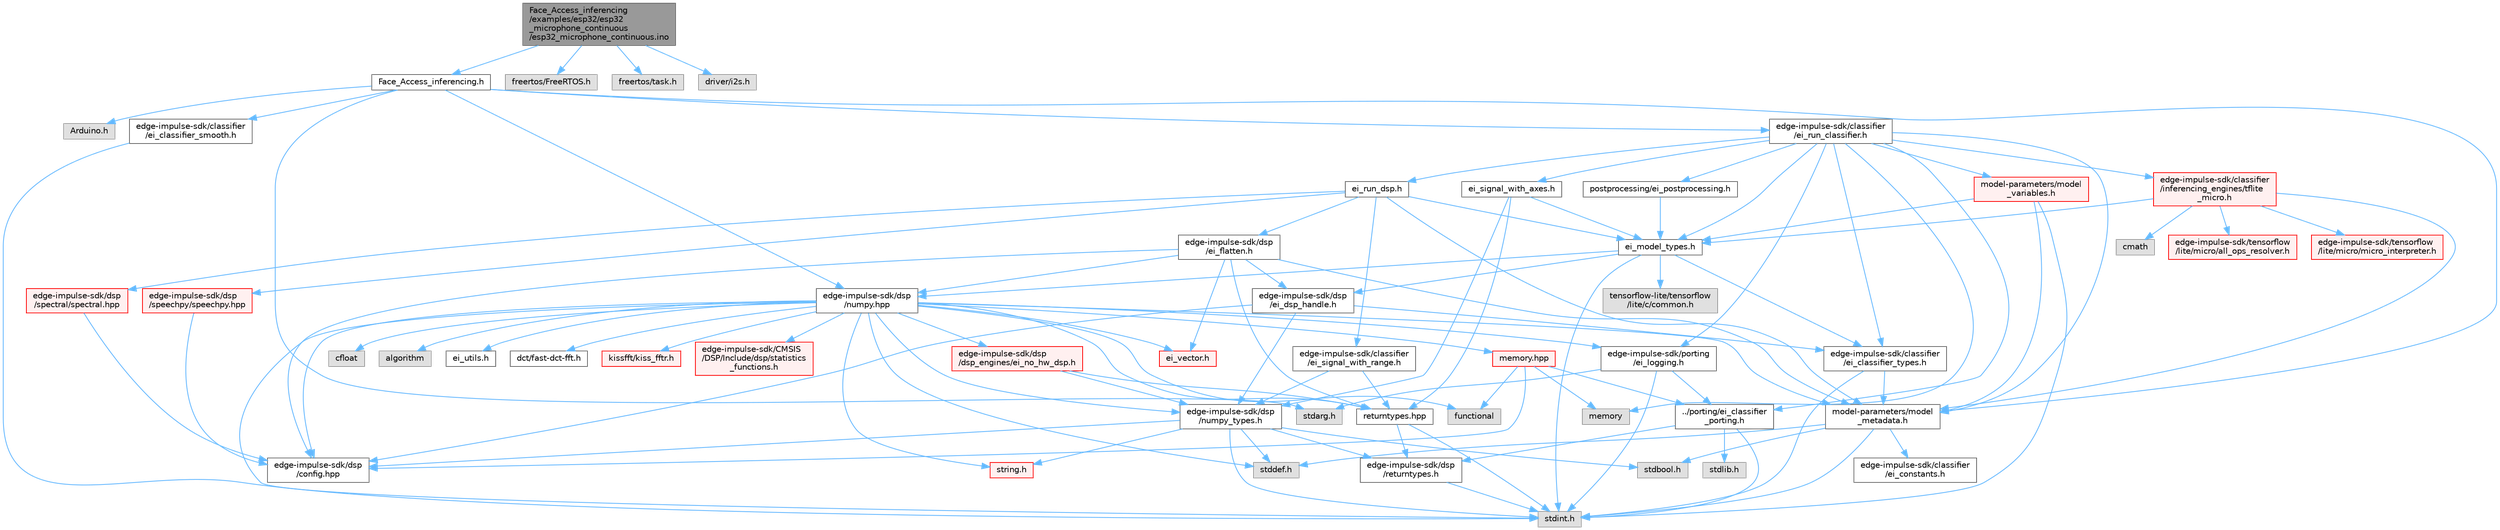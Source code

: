 digraph "Face_Access_inferencing/examples/esp32/esp32_microphone_continuous/esp32_microphone_continuous.ino"
{
 // LATEX_PDF_SIZE
  bgcolor="transparent";
  edge [fontname=Helvetica,fontsize=10,labelfontname=Helvetica,labelfontsize=10];
  node [fontname=Helvetica,fontsize=10,shape=box,height=0.2,width=0.4];
  Node1 [id="Node000001",label="Face_Access_inferencing\l/examples/esp32/esp32\l_microphone_continuous\l/esp32_microphone_continuous.ino",height=0.2,width=0.4,color="gray40", fillcolor="grey60", style="filled", fontcolor="black",tooltip=" "];
  Node1 -> Node2 [id="edge1_Node000001_Node000002",color="steelblue1",style="solid",tooltip=" "];
  Node2 [id="Node000002",label="Face_Access_inferencing.h",height=0.2,width=0.4,color="grey40", fillcolor="white", style="filled",URL="$_face___access__inferencing_8h.html",tooltip=" "];
  Node2 -> Node3 [id="edge2_Node000002_Node000003",color="steelblue1",style="solid",tooltip=" "];
  Node3 [id="Node000003",label="Arduino.h",height=0.2,width=0.4,color="grey60", fillcolor="#E0E0E0", style="filled",tooltip=" "];
  Node2 -> Node4 [id="edge3_Node000002_Node000004",color="steelblue1",style="solid",tooltip=" "];
  Node4 [id="Node000004",label="stdarg.h",height=0.2,width=0.4,color="grey60", fillcolor="#E0E0E0", style="filled",tooltip=" "];
  Node2 -> Node5 [id="edge4_Node000002_Node000005",color="steelblue1",style="solid",tooltip=" "];
  Node5 [id="Node000005",label="edge-impulse-sdk/classifier\l/ei_run_classifier.h",height=0.2,width=0.4,color="grey40", fillcolor="white", style="filled",URL="$ei__run__classifier_8h.html",tooltip=" "];
  Node5 -> Node6 [id="edge5_Node000005_Node000006",color="steelblue1",style="solid",tooltip=" "];
  Node6 [id="Node000006",label="ei_model_types.h",height=0.2,width=0.4,color="grey40", fillcolor="white", style="filled",URL="$ei__model__types_8h.html",tooltip=" "];
  Node6 -> Node7 [id="edge6_Node000006_Node000007",color="steelblue1",style="solid",tooltip=" "];
  Node7 [id="Node000007",label="stdint.h",height=0.2,width=0.4,color="grey60", fillcolor="#E0E0E0", style="filled",tooltip=" "];
  Node6 -> Node8 [id="edge7_Node000006_Node000008",color="steelblue1",style="solid",tooltip=" "];
  Node8 [id="Node000008",label="edge-impulse-sdk/classifier\l/ei_classifier_types.h",height=0.2,width=0.4,color="grey40", fillcolor="white", style="filled",URL="$ei__classifier__types_8h.html",tooltip=" "];
  Node8 -> Node7 [id="edge8_Node000008_Node000007",color="steelblue1",style="solid",tooltip=" "];
  Node8 -> Node9 [id="edge9_Node000008_Node000009",color="steelblue1",style="solid",tooltip=" "];
  Node9 [id="Node000009",label="model-parameters/model\l_metadata.h",height=0.2,width=0.4,color="grey40", fillcolor="white", style="filled",URL="$model__metadata_8h.html",tooltip=" "];
  Node9 -> Node7 [id="edge10_Node000009_Node000007",color="steelblue1",style="solid",tooltip=" "];
  Node9 -> Node10 [id="edge11_Node000009_Node000010",color="steelblue1",style="solid",tooltip=" "];
  Node10 [id="Node000010",label="stdbool.h",height=0.2,width=0.4,color="grey60", fillcolor="#E0E0E0", style="filled",tooltip=" "];
  Node9 -> Node11 [id="edge12_Node000009_Node000011",color="steelblue1",style="solid",tooltip=" "];
  Node11 [id="Node000011",label="stddef.h",height=0.2,width=0.4,color="grey60", fillcolor="#E0E0E0", style="filled",tooltip=" "];
  Node9 -> Node12 [id="edge13_Node000009_Node000012",color="steelblue1",style="solid",tooltip=" "];
  Node12 [id="Node000012",label="edge-impulse-sdk/classifier\l/ei_constants.h",height=0.2,width=0.4,color="grey40", fillcolor="white", style="filled",URL="$ei__constants_8h.html",tooltip=" "];
  Node6 -> Node13 [id="edge14_Node000006_Node000013",color="steelblue1",style="solid",tooltip=" "];
  Node13 [id="Node000013",label="edge-impulse-sdk/dsp\l/ei_dsp_handle.h",height=0.2,width=0.4,color="grey40", fillcolor="white", style="filled",URL="$ei__dsp__handle_8h.html",tooltip=" "];
  Node13 -> Node14 [id="edge15_Node000013_Node000014",color="steelblue1",style="solid",tooltip=" "];
  Node14 [id="Node000014",label="edge-impulse-sdk/dsp\l/config.hpp",height=0.2,width=0.4,color="grey40", fillcolor="white", style="filled",URL="$config_8hpp.html",tooltip=" "];
  Node13 -> Node15 [id="edge16_Node000013_Node000015",color="steelblue1",style="solid",tooltip=" "];
  Node15 [id="Node000015",label="edge-impulse-sdk/dsp\l/numpy_types.h",height=0.2,width=0.4,color="grey40", fillcolor="white", style="filled",URL="$numpy__types_8h.html",tooltip=" "];
  Node15 -> Node7 [id="edge17_Node000015_Node000007",color="steelblue1",style="solid",tooltip=" "];
  Node15 -> Node10 [id="edge18_Node000015_Node000010",color="steelblue1",style="solid",tooltip=" "];
  Node15 -> Node16 [id="edge19_Node000015_Node000016",color="steelblue1",style="solid",tooltip=" "];
  Node16 [id="Node000016",label="string.h",height=0.2,width=0.4,color="red", fillcolor="#FFF0F0", style="filled",URL="$string_8h.html",tooltip=" "];
  Node15 -> Node11 [id="edge20_Node000015_Node000011",color="steelblue1",style="solid",tooltip=" "];
  Node15 -> Node14 [id="edge21_Node000015_Node000014",color="steelblue1",style="solid",tooltip=" "];
  Node15 -> Node35 [id="edge22_Node000015_Node000035",color="steelblue1",style="solid",tooltip=" "];
  Node35 [id="Node000035",label="edge-impulse-sdk/dsp\l/returntypes.h",height=0.2,width=0.4,color="grey40", fillcolor="white", style="filled",URL="$returntypes_8h.html",tooltip=" "];
  Node35 -> Node7 [id="edge23_Node000035_Node000007",color="steelblue1",style="solid",tooltip=" "];
  Node13 -> Node8 [id="edge24_Node000013_Node000008",color="steelblue1",style="solid",tooltip=" "];
  Node6 -> Node36 [id="edge25_Node000006_Node000036",color="steelblue1",style="solid",tooltip=" "];
  Node36 [id="Node000036",label="edge-impulse-sdk/dsp\l/numpy.hpp",height=0.2,width=0.4,color="grey40", fillcolor="white", style="filled",URL="$numpy_8hpp.html",tooltip=" "];
  Node36 -> Node7 [id="edge26_Node000036_Node000007",color="steelblue1",style="solid",tooltip=" "];
  Node36 -> Node16 [id="edge27_Node000036_Node000016",color="steelblue1",style="solid",tooltip=" "];
  Node36 -> Node11 [id="edge28_Node000036_Node000011",color="steelblue1",style="solid",tooltip=" "];
  Node36 -> Node37 [id="edge29_Node000036_Node000037",color="steelblue1",style="solid",tooltip=" "];
  Node37 [id="Node000037",label="cfloat",height=0.2,width=0.4,color="grey60", fillcolor="#E0E0E0", style="filled",tooltip=" "];
  Node36 -> Node38 [id="edge30_Node000036_Node000038",color="steelblue1",style="solid",tooltip=" "];
  Node38 [id="Node000038",label="ei_vector.h",height=0.2,width=0.4,color="red", fillcolor="#FFF0F0", style="filled",URL="$ei__vector_8h.html",tooltip=" "];
  Node36 -> Node28 [id="edge31_Node000036_Node000028",color="steelblue1",style="solid",tooltip=" "];
  Node28 [id="Node000028",label="algorithm",height=0.2,width=0.4,color="grey60", fillcolor="#E0E0E0", style="filled",tooltip=" "];
  Node36 -> Node15 [id="edge32_Node000036_Node000015",color="steelblue1",style="solid",tooltip=" "];
  Node36 -> Node14 [id="edge33_Node000036_Node000014",color="steelblue1",style="solid",tooltip=" "];
  Node36 -> Node46 [id="edge34_Node000036_Node000046",color="steelblue1",style="solid",tooltip=" "];
  Node46 [id="Node000046",label="returntypes.hpp",height=0.2,width=0.4,color="grey40", fillcolor="white", style="filled",URL="$returntypes_8hpp.html",tooltip=" "];
  Node46 -> Node7 [id="edge35_Node000046_Node000007",color="steelblue1",style="solid",tooltip=" "];
  Node46 -> Node35 [id="edge36_Node000046_Node000035",color="steelblue1",style="solid",tooltip=" "];
  Node36 -> Node40 [id="edge37_Node000036_Node000040",color="steelblue1",style="solid",tooltip=" "];
  Node40 [id="Node000040",label="memory.hpp",height=0.2,width=0.4,color="red", fillcolor="#FFF0F0", style="filled",URL="$memory_8hpp.html",tooltip=" "];
  Node40 -> Node41 [id="edge38_Node000040_Node000041",color="steelblue1",style="solid",tooltip=" "];
  Node41 [id="Node000041",label="functional",height=0.2,width=0.4,color="grey60", fillcolor="#E0E0E0", style="filled",tooltip=" "];
  Node40 -> Node30 [id="edge39_Node000040_Node000030",color="steelblue1",style="solid",tooltip=" "];
  Node30 [id="Node000030",label="memory",height=0.2,width=0.4,color="grey60", fillcolor="#E0E0E0", style="filled",tooltip=" "];
  Node40 -> Node43 [id="edge40_Node000040_Node000043",color="steelblue1",style="solid",tooltip=" "];
  Node43 [id="Node000043",label="../porting/ei_classifier\l_porting.h",height=0.2,width=0.4,color="grey40", fillcolor="white", style="filled",URL="$ei__classifier__porting_8h.html",tooltip=" "];
  Node43 -> Node7 [id="edge41_Node000043_Node000007",color="steelblue1",style="solid",tooltip=" "];
  Node43 -> Node44 [id="edge42_Node000043_Node000044",color="steelblue1",style="solid",tooltip=" "];
  Node44 [id="Node000044",label="stdlib.h",height=0.2,width=0.4,color="grey60", fillcolor="#E0E0E0", style="filled",tooltip=" "];
  Node43 -> Node35 [id="edge43_Node000043_Node000035",color="steelblue1",style="solid",tooltip=" "];
  Node40 -> Node14 [id="edge44_Node000040_Node000014",color="steelblue1",style="solid",tooltip=" "];
  Node36 -> Node47 [id="edge45_Node000036_Node000047",color="steelblue1",style="solid",tooltip=" "];
  Node47 [id="Node000047",label="ei_utils.h",height=0.2,width=0.4,color="grey40", fillcolor="white", style="filled",URL="$ei__utils_8h.html",tooltip=" "];
  Node36 -> Node48 [id="edge46_Node000036_Node000048",color="steelblue1",style="solid",tooltip=" "];
  Node48 [id="Node000048",label="dct/fast-dct-fft.h",height=0.2,width=0.4,color="grey40", fillcolor="white", style="filled",URL="$fast-dct-fft_8h.html",tooltip=" "];
  Node36 -> Node49 [id="edge47_Node000036_Node000049",color="steelblue1",style="solid",tooltip=" "];
  Node49 [id="Node000049",label="kissfft/kiss_fftr.h",height=0.2,width=0.4,color="red", fillcolor="#FFF0F0", style="filled",URL="$_face___access__inferencing_2src_2edge-impulse-sdk_2dsp_2kissfft_2kiss__fftr_8h.html",tooltip=" "];
  Node36 -> Node52 [id="edge48_Node000036_Node000052",color="steelblue1",style="solid",tooltip=" "];
  Node52 [id="Node000052",label="edge-impulse-sdk/porting\l/ei_logging.h",height=0.2,width=0.4,color="grey40", fillcolor="white", style="filled",URL="$ei__logging_8h.html",tooltip=" "];
  Node52 -> Node7 [id="edge49_Node000052_Node000007",color="steelblue1",style="solid",tooltip=" "];
  Node52 -> Node4 [id="edge50_Node000052_Node000004",color="steelblue1",style="solid",tooltip=" "];
  Node52 -> Node43 [id="edge51_Node000052_Node000043",color="steelblue1",style="solid",tooltip=" "];
  Node36 -> Node9 [id="edge52_Node000036_Node000009",color="steelblue1",style="solid",tooltip=" "];
  Node36 -> Node53 [id="edge53_Node000036_Node000053",color="steelblue1",style="solid",tooltip=" "];
  Node53 [id="Node000053",label="edge-impulse-sdk/dsp\l/dsp_engines/ei_no_hw_dsp.h",height=0.2,width=0.4,color="red", fillcolor="#FFF0F0", style="filled",URL="$ei__no__hw__dsp_8h.html",tooltip=" "];
  Node53 -> Node46 [id="edge54_Node000053_Node000046",color="steelblue1",style="solid",tooltip=" "];
  Node53 -> Node15 [id="edge55_Node000053_Node000015",color="steelblue1",style="solid",tooltip=" "];
  Node36 -> Node54 [id="edge56_Node000036_Node000054",color="steelblue1",style="solid",tooltip=" "];
  Node54 [id="Node000054",label="edge-impulse-sdk/CMSIS\l/DSP/Include/dsp/statistics\l_functions.h",height=0.2,width=0.4,color="red", fillcolor="#FFF0F0", style="filled",URL="$statistics__functions_8h.html",tooltip=" "];
  Node36 -> Node41 [id="edge57_Node000036_Node000041",color="steelblue1",style="solid",tooltip=" "];
  Node6 -> Node64 [id="edge58_Node000006_Node000064",color="steelblue1",style="solid",tooltip=" "];
  Node64 [id="Node000064",label="tensorflow-lite/tensorflow\l/lite/c/common.h",height=0.2,width=0.4,color="grey60", fillcolor="#E0E0E0", style="filled",tooltip=" "];
  Node5 -> Node9 [id="edge59_Node000005_Node000009",color="steelblue1",style="solid",tooltip=" "];
  Node5 -> Node65 [id="edge60_Node000005_Node000065",color="steelblue1",style="solid",tooltip=" "];
  Node65 [id="Node000065",label="ei_run_dsp.h",height=0.2,width=0.4,color="grey40", fillcolor="white", style="filled",URL="$ei__run__dsp_8h.html",tooltip=" "];
  Node65 -> Node6 [id="edge61_Node000065_Node000006",color="steelblue1",style="solid",tooltip=" "];
  Node65 -> Node66 [id="edge62_Node000065_Node000066",color="steelblue1",style="solid",tooltip=" "];
  Node66 [id="Node000066",label="edge-impulse-sdk/dsp\l/spectral/spectral.hpp",height=0.2,width=0.4,color="red", fillcolor="#FFF0F0", style="filled",URL="$spectral_8hpp.html",tooltip=" "];
  Node66 -> Node14 [id="edge63_Node000066_Node000014",color="steelblue1",style="solid",tooltip=" "];
  Node65 -> Node74 [id="edge64_Node000065_Node000074",color="steelblue1",style="solid",tooltip=" "];
  Node74 [id="Node000074",label="edge-impulse-sdk/dsp\l/speechpy/speechpy.hpp",height=0.2,width=0.4,color="red", fillcolor="#FFF0F0", style="filled",URL="$speechpy_8hpp.html",tooltip=" "];
  Node74 -> Node14 [id="edge65_Node000074_Node000014",color="steelblue1",style="solid",tooltip=" "];
  Node65 -> Node78 [id="edge66_Node000065_Node000078",color="steelblue1",style="solid",tooltip=" "];
  Node78 [id="Node000078",label="edge-impulse-sdk/classifier\l/ei_signal_with_range.h",height=0.2,width=0.4,color="grey40", fillcolor="white", style="filled",URL="$ei__signal__with__range_8h.html",tooltip=" "];
  Node78 -> Node15 [id="edge67_Node000078_Node000015",color="steelblue1",style="solid",tooltip=" "];
  Node78 -> Node46 [id="edge68_Node000078_Node000046",color="steelblue1",style="solid",tooltip=" "];
  Node65 -> Node79 [id="edge69_Node000065_Node000079",color="steelblue1",style="solid",tooltip=" "];
  Node79 [id="Node000079",label="edge-impulse-sdk/dsp\l/ei_flatten.h",height=0.2,width=0.4,color="grey40", fillcolor="white", style="filled",URL="$ei__flatten_8h.html",tooltip=" "];
  Node79 -> Node38 [id="edge70_Node000079_Node000038",color="steelblue1",style="solid",tooltip=" "];
  Node79 -> Node46 [id="edge71_Node000079_Node000046",color="steelblue1",style="solid",tooltip=" "];
  Node79 -> Node13 [id="edge72_Node000079_Node000013",color="steelblue1",style="solid",tooltip=" "];
  Node79 -> Node9 [id="edge73_Node000079_Node000009",color="steelblue1",style="solid",tooltip=" "];
  Node79 -> Node36 [id="edge74_Node000079_Node000036",color="steelblue1",style="solid",tooltip=" "];
  Node79 -> Node14 [id="edge75_Node000079_Node000014",color="steelblue1",style="solid",tooltip=" "];
  Node65 -> Node9 [id="edge76_Node000065_Node000009",color="steelblue1",style="solid",tooltip=" "];
  Node5 -> Node8 [id="edge77_Node000005_Node000008",color="steelblue1",style="solid",tooltip=" "];
  Node5 -> Node80 [id="edge78_Node000005_Node000080",color="steelblue1",style="solid",tooltip=" "];
  Node80 [id="Node000080",label="ei_signal_with_axes.h",height=0.2,width=0.4,color="grey40", fillcolor="white", style="filled",URL="$ei__signal__with__axes_8h.html",tooltip=" "];
  Node80 -> Node15 [id="edge79_Node000080_Node000015",color="steelblue1",style="solid",tooltip=" "];
  Node80 -> Node46 [id="edge80_Node000080_Node000046",color="steelblue1",style="solid",tooltip=" "];
  Node80 -> Node6 [id="edge81_Node000080_Node000006",color="steelblue1",style="solid",tooltip=" "];
  Node5 -> Node81 [id="edge82_Node000005_Node000081",color="steelblue1",style="solid",tooltip=" "];
  Node81 [id="Node000081",label="postprocessing/ei_postprocessing.h",height=0.2,width=0.4,color="grey40", fillcolor="white", style="filled",URL="$ei__postprocessing_8h.html",tooltip=" "];
  Node81 -> Node6 [id="edge83_Node000081_Node000006",color="steelblue1",style="solid",tooltip=" "];
  Node5 -> Node43 [id="edge84_Node000005_Node000043",color="steelblue1",style="solid",tooltip=" "];
  Node5 -> Node52 [id="edge85_Node000005_Node000052",color="steelblue1",style="solid",tooltip=" "];
  Node5 -> Node30 [id="edge86_Node000005_Node000030",color="steelblue1",style="solid",tooltip=" "];
  Node5 -> Node82 [id="edge87_Node000005_Node000082",color="steelblue1",style="solid",tooltip=" "];
  Node82 [id="Node000082",label="edge-impulse-sdk/classifier\l/inferencing_engines/tflite\l_micro.h",height=0.2,width=0.4,color="red", fillcolor="#FFF0F0", style="filled",URL="$tflite__micro_8h.html",tooltip=" "];
  Node82 -> Node9 [id="edge88_Node000082_Node000009",color="steelblue1",style="solid",tooltip=" "];
  Node82 -> Node83 [id="edge89_Node000082_Node000083",color="steelblue1",style="solid",tooltip=" "];
  Node83 [id="Node000083",label="cmath",height=0.2,width=0.4,color="grey60", fillcolor="#E0E0E0", style="filled",tooltip=" "];
  Node82 -> Node84 [id="edge90_Node000082_Node000084",color="steelblue1",style="solid",tooltip=" "];
  Node84 [id="Node000084",label="edge-impulse-sdk/tensorflow\l/lite/micro/all_ops_resolver.h",height=0.2,width=0.4,color="red", fillcolor="#FFF0F0", style="filled",URL="$_face___access__inferencing_2src_2edge-impulse-sdk_2tensorflow_2lite_2micro_2all__ops__resolver_8h.html",tooltip=" "];
  Node82 -> Node165 [id="edge91_Node000082_Node000165",color="steelblue1",style="solid",tooltip=" "];
  Node165 [id="Node000165",label="edge-impulse-sdk/tensorflow\l/lite/micro/micro_interpreter.h",height=0.2,width=0.4,color="red", fillcolor="#FFF0F0", style="filled",URL="$_face___access__inferencing_2src_2edge-impulse-sdk_2tensorflow_2lite_2micro_2micro__interpreter_8h.html",tooltip=" "];
  Node82 -> Node6 [id="edge92_Node000082_Node000006",color="steelblue1",style="solid",tooltip=" "];
  Node5 -> Node179 [id="edge93_Node000005_Node000179",color="steelblue1",style="solid",tooltip=" "];
  Node179 [id="Node000179",label="model-parameters/model\l_variables.h",height=0.2,width=0.4,color="red", fillcolor="#FFF0F0", style="filled",URL="$model__variables_8h.html",tooltip=" "];
  Node179 -> Node7 [id="edge94_Node000179_Node000007",color="steelblue1",style="solid",tooltip=" "];
  Node179 -> Node9 [id="edge95_Node000179_Node000009",color="steelblue1",style="solid",tooltip=" "];
  Node179 -> Node6 [id="edge96_Node000179_Node000006",color="steelblue1",style="solid",tooltip=" "];
  Node2 -> Node36 [id="edge97_Node000002_Node000036",color="steelblue1",style="solid",tooltip=" "];
  Node2 -> Node9 [id="edge98_Node000002_Node000009",color="steelblue1",style="solid",tooltip=" "];
  Node2 -> Node182 [id="edge99_Node000002_Node000182",color="steelblue1",style="solid",tooltip=" "];
  Node182 [id="Node000182",label="edge-impulse-sdk/classifier\l/ei_classifier_smooth.h",height=0.2,width=0.4,color="grey40", fillcolor="white", style="filled",URL="$ei__classifier__smooth_8h.html",tooltip=" "];
  Node182 -> Node7 [id="edge100_Node000182_Node000007",color="steelblue1",style="solid",tooltip=" "];
  Node1 -> Node183 [id="edge101_Node000001_Node000183",color="steelblue1",style="solid",tooltip=" "];
  Node183 [id="Node000183",label="freertos/FreeRTOS.h",height=0.2,width=0.4,color="grey60", fillcolor="#E0E0E0", style="filled",tooltip=" "];
  Node1 -> Node184 [id="edge102_Node000001_Node000184",color="steelblue1",style="solid",tooltip=" "];
  Node184 [id="Node000184",label="freertos/task.h",height=0.2,width=0.4,color="grey60", fillcolor="#E0E0E0", style="filled",tooltip=" "];
  Node1 -> Node185 [id="edge103_Node000001_Node000185",color="steelblue1",style="solid",tooltip=" "];
  Node185 [id="Node000185",label="driver/i2s.h",height=0.2,width=0.4,color="grey60", fillcolor="#E0E0E0", style="filled",tooltip=" "];
}
